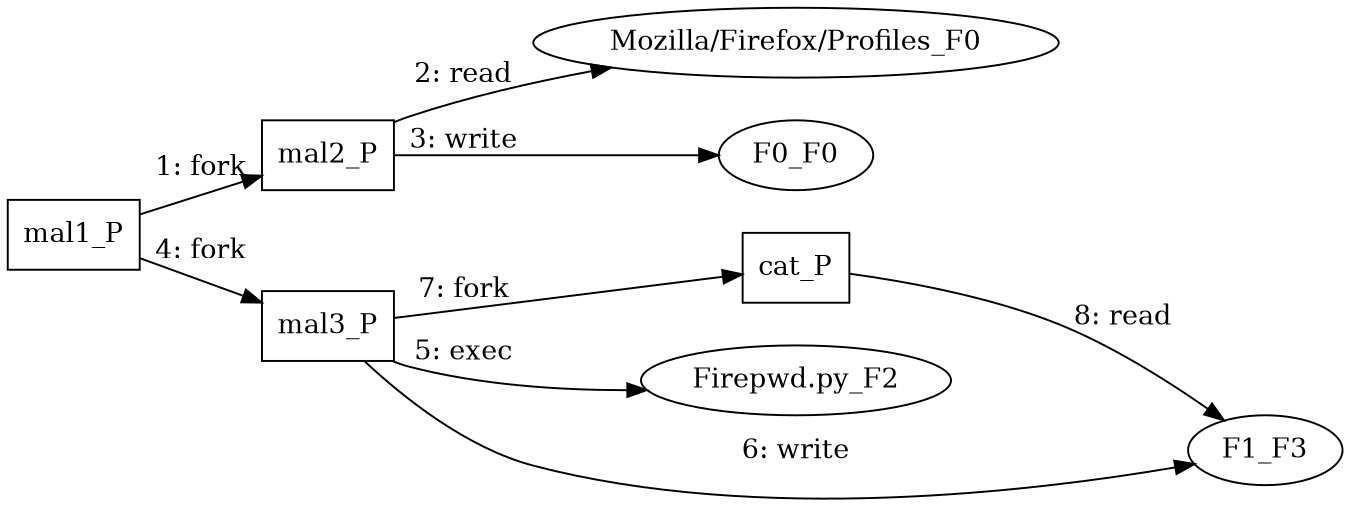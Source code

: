 digraph "T1555.003" {
rankdir="LR"
size="9"
fixedsize="false"
splines="true"
nodesep=0.3
ranksep=0
fontsize=10
overlap="scalexy"
engine= "neato"
	"mal1_P" [node_type=Process shape=box]
	"mal2_P" [node_type=Process shape=box]
	"mal3_P" [node_type=Process shape=box]
	"cat_P" [node_type=Process shape=box]
	"Mozilla/Firefox/Profiles_F0" [node_type=File shape=ellipse]
	"F0_F0" [node_type=File shape=ellipse]
	"Firepwd.py_F2" [node_type=File shape=ellipse]
	"F1_F3" [node_type=File shape=ellipse]
	"mal1_P" -> "mal2_P" [label="1: fork"]
	"mal2_P" -> "Mozilla/Firefox/Profiles_F0" [label="2: read"]
	"mal2_P" -> "F0_F0" [label="3: write"]
	"mal1_P" -> "mal3_P" [label="4: fork"]
	"mal3_P" -> "Firepwd.py_F2" [label="5: exec"]
	"mal3_P" -> "F1_F3" [label="6: write"]
	"mal3_P" -> "cat_P" [label="7: fork"]
	"cat_P" -> "F1_F3" [label="8: read"]
}
